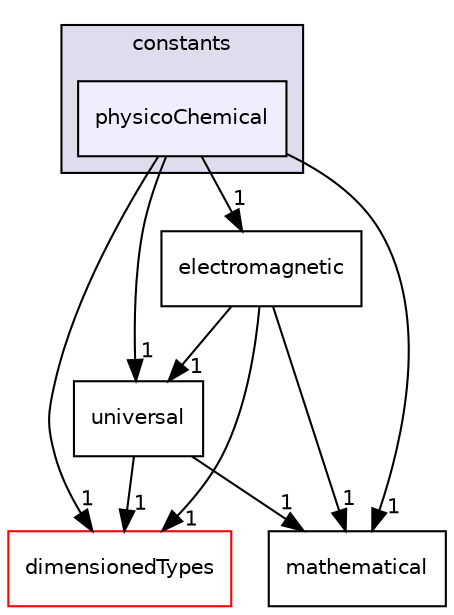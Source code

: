 digraph "src/OpenFOAM/global/constants/physicoChemical" {
  bgcolor=transparent;
  compound=true
  node [ fontsize="10", fontname="Helvetica"];
  edge [ labelfontsize="10", labelfontname="Helvetica"];
  subgraph clusterdir_b19db2d11b7f3a11ba09bd713d4f9fa8 {
    graph [ bgcolor="#ddddee", pencolor="black", label="constants" fontname="Helvetica", fontsize="10", URL="dir_b19db2d11b7f3a11ba09bd713d4f9fa8.html"]
  dir_406debfe117f9f6b18483be693110e22 [shape=box, label="physicoChemical", style="filled", fillcolor="#eeeeff", pencolor="black", URL="dir_406debfe117f9f6b18483be693110e22.html"];
  }
  dir_10c741ae21e00d19e4dfea4291468fca [shape=box label="electromagnetic" URL="dir_10c741ae21e00d19e4dfea4291468fca.html"];
  dir_d4979fdf35c07e0caec68718d229a4b4 [shape=box label="dimensionedTypes" color="red" URL="dir_d4979fdf35c07e0caec68718d229a4b4.html"];
  dir_f2c9a2d2c9f9a7a5c230d027402c3ec0 [shape=box label="mathematical" URL="dir_f2c9a2d2c9f9a7a5c230d027402c3ec0.html"];
  dir_c581f5c44961edd96541b1df8ea36dac [shape=box label="universal" URL="dir_c581f5c44961edd96541b1df8ea36dac.html"];
  dir_10c741ae21e00d19e4dfea4291468fca->dir_d4979fdf35c07e0caec68718d229a4b4 [headlabel="1", labeldistance=1.5 headhref="dir_002094_002005.html"];
  dir_10c741ae21e00d19e4dfea4291468fca->dir_f2c9a2d2c9f9a7a5c230d027402c3ec0 [headlabel="1", labeldistance=1.5 headhref="dir_002094_002096.html"];
  dir_10c741ae21e00d19e4dfea4291468fca->dir_c581f5c44961edd96541b1df8ea36dac [headlabel="1", labeldistance=1.5 headhref="dir_002094_002099.html"];
  dir_406debfe117f9f6b18483be693110e22->dir_10c741ae21e00d19e4dfea4291468fca [headlabel="1", labeldistance=1.5 headhref="dir_002097_002094.html"];
  dir_406debfe117f9f6b18483be693110e22->dir_d4979fdf35c07e0caec68718d229a4b4 [headlabel="1", labeldistance=1.5 headhref="dir_002097_002005.html"];
  dir_406debfe117f9f6b18483be693110e22->dir_f2c9a2d2c9f9a7a5c230d027402c3ec0 [headlabel="1", labeldistance=1.5 headhref="dir_002097_002096.html"];
  dir_406debfe117f9f6b18483be693110e22->dir_c581f5c44961edd96541b1df8ea36dac [headlabel="1", labeldistance=1.5 headhref="dir_002097_002099.html"];
  dir_c581f5c44961edd96541b1df8ea36dac->dir_d4979fdf35c07e0caec68718d229a4b4 [headlabel="1", labeldistance=1.5 headhref="dir_002099_002005.html"];
  dir_c581f5c44961edd96541b1df8ea36dac->dir_f2c9a2d2c9f9a7a5c230d027402c3ec0 [headlabel="1", labeldistance=1.5 headhref="dir_002099_002096.html"];
}
